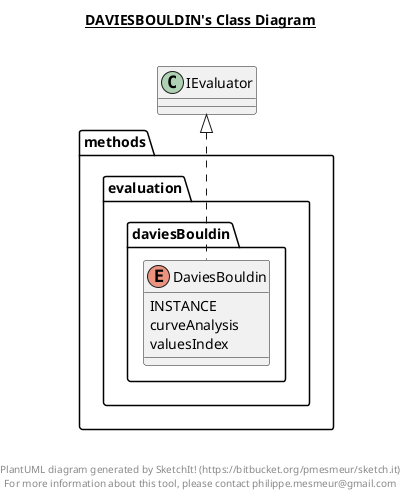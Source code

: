 @startuml

title __DAVIESBOULDIN's Class Diagram__\n

  namespace methods.evaluation.daviesBouldin {
    enum DaviesBouldin {
      INSTANCE
      curveAnalysis
      valuesIndex
    }
  }
  

  methods.evaluation.daviesBouldin.DaviesBouldin .up.|> IEvaluator


right footer


PlantUML diagram generated by SketchIt! (https://bitbucket.org/pmesmeur/sketch.it)
For more information about this tool, please contact philippe.mesmeur@gmail.com
endfooter

@enduml
